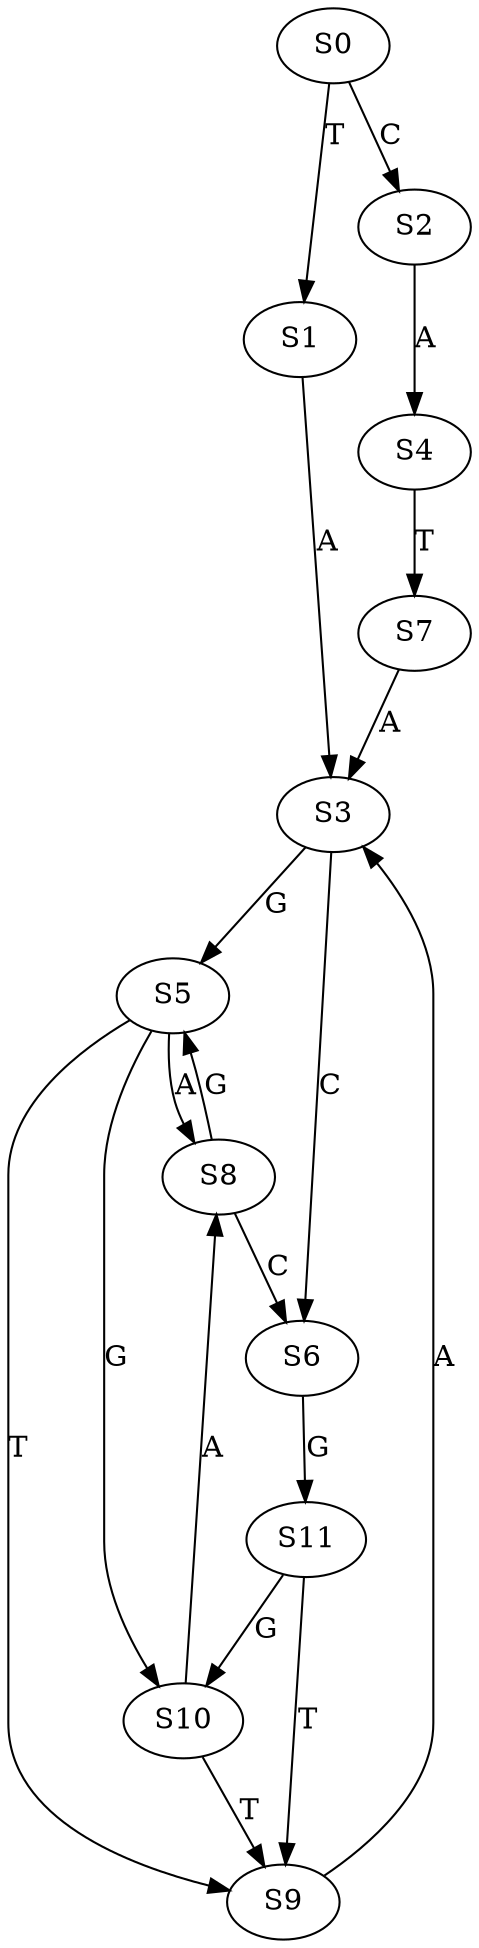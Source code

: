 strict digraph  {
	S0 -> S1 [ label = T ];
	S0 -> S2 [ label = C ];
	S1 -> S3 [ label = A ];
	S2 -> S4 [ label = A ];
	S3 -> S5 [ label = G ];
	S3 -> S6 [ label = C ];
	S4 -> S7 [ label = T ];
	S5 -> S8 [ label = A ];
	S5 -> S9 [ label = T ];
	S5 -> S10 [ label = G ];
	S6 -> S11 [ label = G ];
	S7 -> S3 [ label = A ];
	S8 -> S6 [ label = C ];
	S8 -> S5 [ label = G ];
	S9 -> S3 [ label = A ];
	S10 -> S9 [ label = T ];
	S10 -> S8 [ label = A ];
	S11 -> S9 [ label = T ];
	S11 -> S10 [ label = G ];
}
